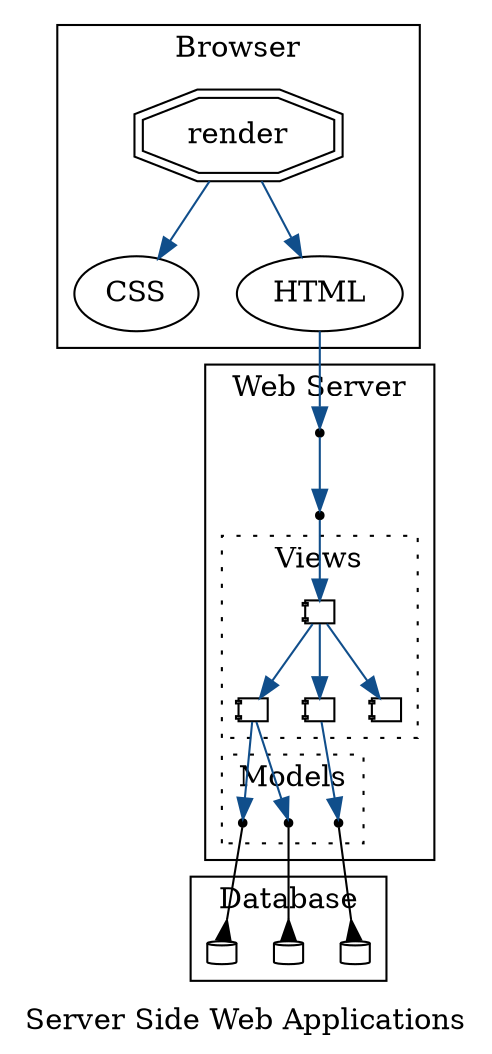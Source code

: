 digraph Server_Side_Web_Applications {
  label="Server Side Web Applications"
  // rankdir="LR";

  node [shape=point]
  edge [color=dodgerblue4]
  
  subgraph cluster_browser {
    render
    css_request
    html_request

    label="Browser"
  }
  
  subgraph cluster_web_server {
    router
    controller

    subgraph cluster_models {
      user_model
      catalog_model
      inventory_model

      label="Models"
      style="dotted"
    }

    subgraph cluster_views {
      view
      header
      main
      footer
      
      label="Views"
      style="dotted"
    }
      
    label="Web Server"
  }

  subgraph cluster_db {
    user_db
    catalog_db
    inventory_db
      
    label="Database"
  }

  render [shape=doubleoctagon]
  html_request [shape=ellipse label="HTML"]
  css_request [shape=ellipse label="CSS"]

  render -> html_request
  render -> css_request

  html_request -> router
    
  router -> controller
  controller -> view

  header -> user_model
  
  main -> catalog_model
  main -> inventory_model
  
  user_model -> user_db [color=black arrowhead=inv]
  catalog_model -> catalog_db [color=black arrowhead=inv]
  inventory_model -> inventory_db [color=black arrowhead=inv]
  
  user_db [shape=cylinder label="" width=0.2 height=0.15]
  catalog_db [shape=cylinder label="" width=0.2 height=0.15]
  inventory_db [shape=cylinder label="" width=0.2 height=0.15]

  view [shape=component label="" width=0.2 height=0.15]
  header [shape=component label="" width=0.2 height=0.15]
  main [shape=component label="" width=0.2 height=0.15]
  footer [shape=component label="" width=0.2 height=0.15]
  
  view -> header
  view -> main
  view -> footer
}